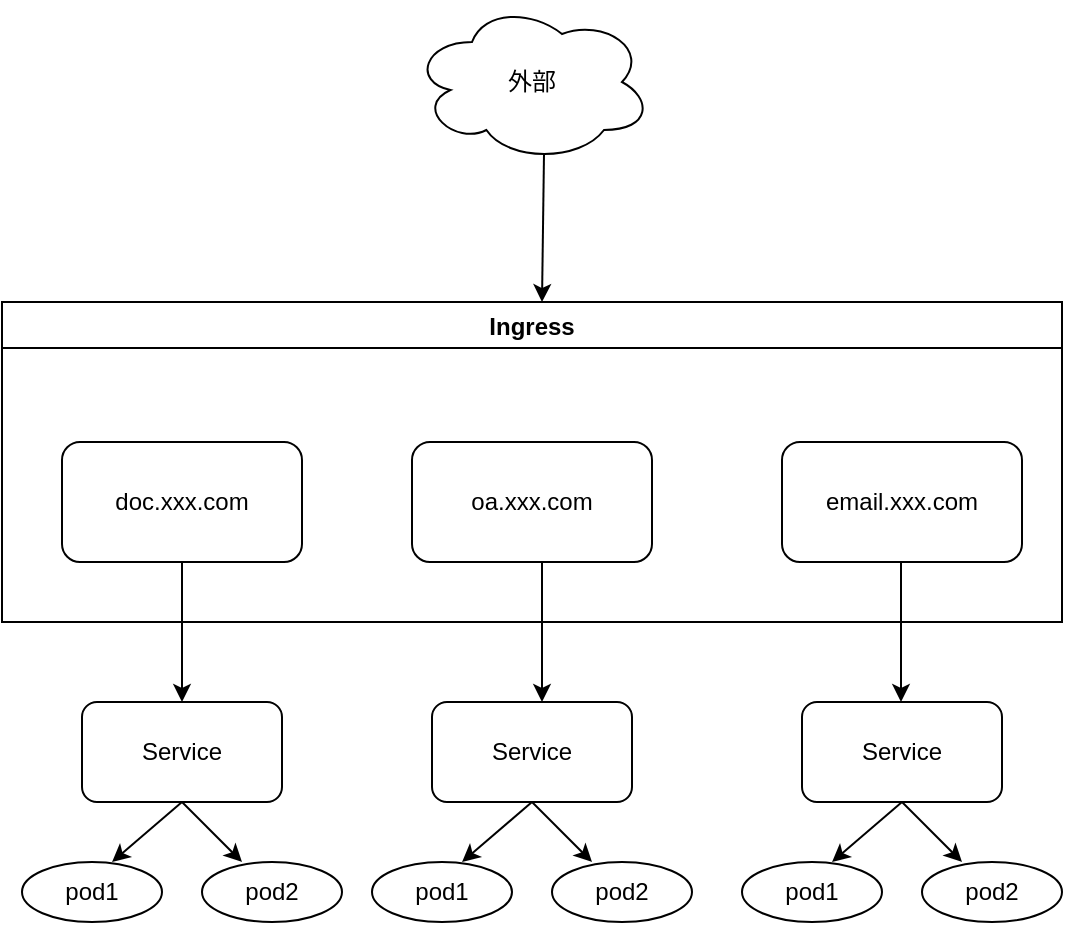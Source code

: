 <mxfile version="17.4.5" type="device"><diagram id="qq9N90Wv661UbUqoOFY8" name="Page-1"><mxGraphModel dx="946" dy="468" grid="1" gridSize="10" guides="1" tooltips="1" connect="1" arrows="1" fold="1" page="1" pageScale="1" pageWidth="1654" pageHeight="2336" math="0" shadow="0"><root><mxCell id="0"/><mxCell id="1" parent="0"/><mxCell id="7kdARqB7crclNFkhEQCR-9" value="外部" style="ellipse;shape=cloud;whiteSpace=wrap;html=1;" vertex="1" parent="1"><mxGeometry x="405" y="230" width="120" height="80" as="geometry"/></mxCell><mxCell id="7kdARqB7crclNFkhEQCR-10" value="Ingress" style="swimlane;startSize=23;" vertex="1" parent="1"><mxGeometry x="200" y="380" width="530" height="160" as="geometry"/></mxCell><mxCell id="7kdARqB7crclNFkhEQCR-11" value="doc.xxx.com" style="rounded=1;whiteSpace=wrap;html=1;" vertex="1" parent="7kdARqB7crclNFkhEQCR-10"><mxGeometry x="30" y="70" width="120" height="60" as="geometry"/></mxCell><mxCell id="7kdARqB7crclNFkhEQCR-12" value="oa.xxx.com" style="rounded=1;whiteSpace=wrap;html=1;" vertex="1" parent="7kdARqB7crclNFkhEQCR-10"><mxGeometry x="205" y="70" width="120" height="60" as="geometry"/></mxCell><mxCell id="7kdARqB7crclNFkhEQCR-13" value="email.xxx.com" style="rounded=1;whiteSpace=wrap;html=1;" vertex="1" parent="7kdARqB7crclNFkhEQCR-10"><mxGeometry x="390" y="70" width="120" height="60" as="geometry"/></mxCell><mxCell id="7kdARqB7crclNFkhEQCR-32" value="" style="endArrow=classic;html=1;rounded=0;entryX=0.5;entryY=0;entryDx=0;entryDy=0;exitX=0.5;exitY=1;exitDx=0;exitDy=0;" edge="1" parent="7kdARqB7crclNFkhEQCR-10"><mxGeometry width="50" height="50" relative="1" as="geometry"><mxPoint x="270" y="130" as="sourcePoint"/><mxPoint x="270" y="200" as="targetPoint"/></mxGeometry></mxCell><mxCell id="7kdARqB7crclNFkhEQCR-33" value="" style="endArrow=classic;html=1;rounded=0;entryX=0.5;entryY=0;entryDx=0;entryDy=0;exitX=0.5;exitY=1;exitDx=0;exitDy=0;" edge="1" parent="7kdARqB7crclNFkhEQCR-10"><mxGeometry width="50" height="50" relative="1" as="geometry"><mxPoint x="449.5" y="130" as="sourcePoint"/><mxPoint x="449.5" y="200" as="targetPoint"/></mxGeometry></mxCell><mxCell id="7kdARqB7crclNFkhEQCR-14" value="Service" style="rounded=1;whiteSpace=wrap;html=1;" vertex="1" parent="1"><mxGeometry x="240" y="580" width="100" height="50" as="geometry"/></mxCell><mxCell id="7kdARqB7crclNFkhEQCR-16" value="pod1" style="ellipse;whiteSpace=wrap;html=1;" vertex="1" parent="1"><mxGeometry x="210" y="660" width="70" height="30" as="geometry"/></mxCell><mxCell id="7kdARqB7crclNFkhEQCR-17" value="pod2" style="ellipse;whiteSpace=wrap;html=1;" vertex="1" parent="1"><mxGeometry x="300" y="660" width="70" height="30" as="geometry"/></mxCell><mxCell id="7kdARqB7crclNFkhEQCR-18" value="" style="endArrow=classic;html=1;rounded=0;exitX=0.5;exitY=1;exitDx=0;exitDy=0;entryX=0.643;entryY=0;entryDx=0;entryDy=0;entryPerimeter=0;" edge="1" parent="1" source="7kdARqB7crclNFkhEQCR-14" target="7kdARqB7crclNFkhEQCR-16"><mxGeometry width="50" height="50" relative="1" as="geometry"><mxPoint x="230" y="720" as="sourcePoint"/><mxPoint x="280" y="670" as="targetPoint"/></mxGeometry></mxCell><mxCell id="7kdARqB7crclNFkhEQCR-19" value="" style="endArrow=classic;html=1;rounded=0;exitX=0.5;exitY=1;exitDx=0;exitDy=0;" edge="1" parent="1" source="7kdARqB7crclNFkhEQCR-14"><mxGeometry width="50" height="50" relative="1" as="geometry"><mxPoint x="300" y="640" as="sourcePoint"/><mxPoint x="320" y="660" as="targetPoint"/></mxGeometry></mxCell><mxCell id="7kdARqB7crclNFkhEQCR-20" value="Service" style="rounded=1;whiteSpace=wrap;html=1;" vertex="1" parent="1"><mxGeometry x="415" y="580" width="100" height="50" as="geometry"/></mxCell><mxCell id="7kdARqB7crclNFkhEQCR-21" value="pod1" style="ellipse;whiteSpace=wrap;html=1;" vertex="1" parent="1"><mxGeometry x="385" y="660" width="70" height="30" as="geometry"/></mxCell><mxCell id="7kdARqB7crclNFkhEQCR-22" value="pod2" style="ellipse;whiteSpace=wrap;html=1;" vertex="1" parent="1"><mxGeometry x="475" y="660" width="70" height="30" as="geometry"/></mxCell><mxCell id="7kdARqB7crclNFkhEQCR-23" value="" style="endArrow=classic;html=1;rounded=0;exitX=0.5;exitY=1;exitDx=0;exitDy=0;entryX=0.643;entryY=0;entryDx=0;entryDy=0;entryPerimeter=0;" edge="1" parent="1" source="7kdARqB7crclNFkhEQCR-20" target="7kdARqB7crclNFkhEQCR-21"><mxGeometry width="50" height="50" relative="1" as="geometry"><mxPoint x="405" y="720" as="sourcePoint"/><mxPoint x="455" y="670" as="targetPoint"/></mxGeometry></mxCell><mxCell id="7kdARqB7crclNFkhEQCR-24" value="" style="endArrow=classic;html=1;rounded=0;exitX=0.5;exitY=1;exitDx=0;exitDy=0;" edge="1" parent="1" source="7kdARqB7crclNFkhEQCR-20"><mxGeometry width="50" height="50" relative="1" as="geometry"><mxPoint x="475" y="640" as="sourcePoint"/><mxPoint x="495" y="660" as="targetPoint"/></mxGeometry></mxCell><mxCell id="7kdARqB7crclNFkhEQCR-25" value="Service" style="rounded=1;whiteSpace=wrap;html=1;" vertex="1" parent="1"><mxGeometry x="600" y="580" width="100" height="50" as="geometry"/></mxCell><mxCell id="7kdARqB7crclNFkhEQCR-26" value="pod1" style="ellipse;whiteSpace=wrap;html=1;" vertex="1" parent="1"><mxGeometry x="570" y="660" width="70" height="30" as="geometry"/></mxCell><mxCell id="7kdARqB7crclNFkhEQCR-27" value="pod2" style="ellipse;whiteSpace=wrap;html=1;" vertex="1" parent="1"><mxGeometry x="660" y="660" width="70" height="30" as="geometry"/></mxCell><mxCell id="7kdARqB7crclNFkhEQCR-28" value="" style="endArrow=classic;html=1;rounded=0;exitX=0.5;exitY=1;exitDx=0;exitDy=0;entryX=0.643;entryY=0;entryDx=0;entryDy=0;entryPerimeter=0;" edge="1" parent="1" source="7kdARqB7crclNFkhEQCR-25" target="7kdARqB7crclNFkhEQCR-26"><mxGeometry width="50" height="50" relative="1" as="geometry"><mxPoint x="590" y="720" as="sourcePoint"/><mxPoint x="640" y="670" as="targetPoint"/></mxGeometry></mxCell><mxCell id="7kdARqB7crclNFkhEQCR-29" value="" style="endArrow=classic;html=1;rounded=0;exitX=0.5;exitY=1;exitDx=0;exitDy=0;" edge="1" parent="1" source="7kdARqB7crclNFkhEQCR-25"><mxGeometry width="50" height="50" relative="1" as="geometry"><mxPoint x="660" y="640" as="sourcePoint"/><mxPoint x="680" y="660" as="targetPoint"/></mxGeometry></mxCell><mxCell id="7kdARqB7crclNFkhEQCR-30" value="" style="endArrow=classic;html=1;rounded=0;exitX=0.55;exitY=0.95;exitDx=0;exitDy=0;exitPerimeter=0;" edge="1" parent="1" source="7kdARqB7crclNFkhEQCR-9"><mxGeometry width="50" height="50" relative="1" as="geometry"><mxPoint x="490" y="410" as="sourcePoint"/><mxPoint x="470" y="380" as="targetPoint"/></mxGeometry></mxCell><mxCell id="7kdARqB7crclNFkhEQCR-31" value="" style="endArrow=classic;html=1;rounded=0;entryX=0.5;entryY=0;entryDx=0;entryDy=0;exitX=0.5;exitY=1;exitDx=0;exitDy=0;" edge="1" parent="1" source="7kdARqB7crclNFkhEQCR-11" target="7kdARqB7crclNFkhEQCR-14"><mxGeometry width="50" height="50" relative="1" as="geometry"><mxPoint x="290" y="520" as="sourcePoint"/><mxPoint x="350" y="590" as="targetPoint"/></mxGeometry></mxCell></root></mxGraphModel></diagram></mxfile>